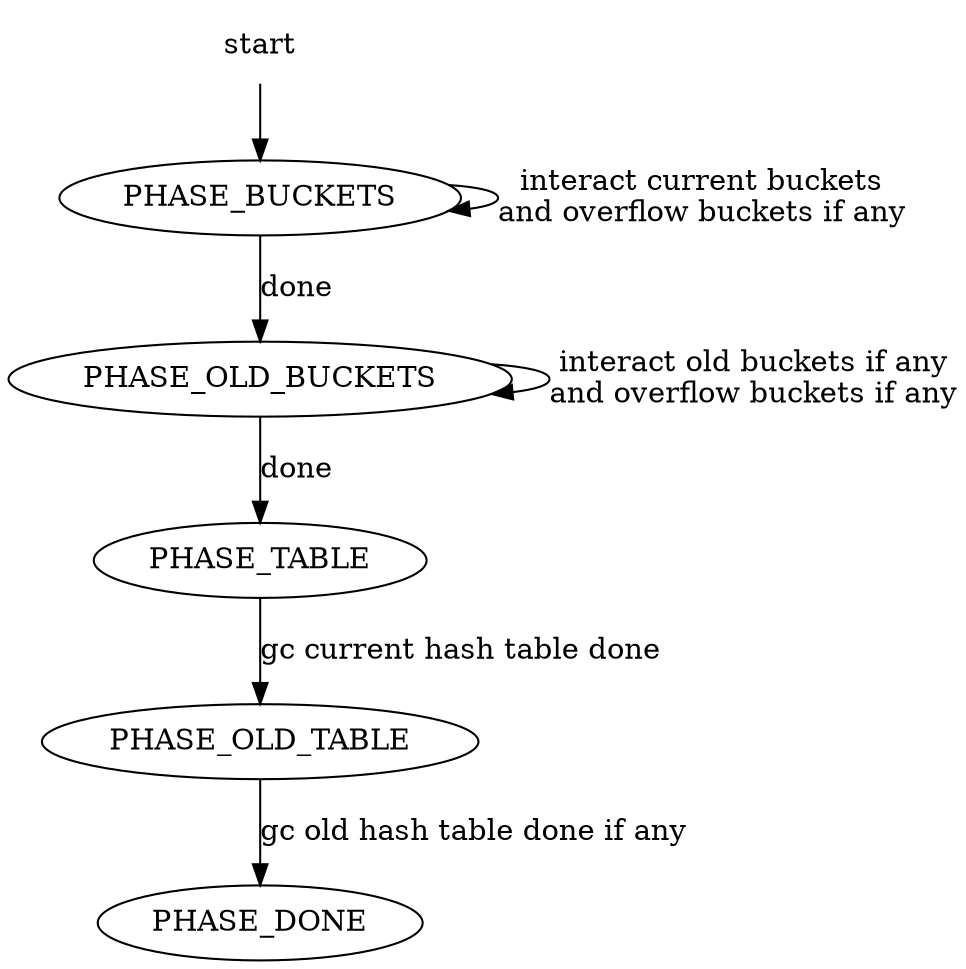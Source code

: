digraph t {
	size = "8.5, 11";
	start [shape = "plaintext", label = "start"];
	start -> PHASE_BUCKETS;
	PHASE_BUCKETS -> PHASE_BUCKETS [label = "interact current buckets\nand overflow buckets if any"];
	PHASE_BUCKETS -> PHASE_OLD_BUCKETS [label = "done"];
	PHASE_OLD_BUCKETS -> PHASE_OLD_BUCKETS [label = "interact old buckets if any\nand overflow buckets if any"];
	PHASE_OLD_BUCKETS -> PHASE_TABLE [label = "done"];
	PHASE_TABLE -> PHASE_OLD_TABLE [label = "gc current hash table done"];
	PHASE_OLD_TABLE -> PHASE_DONE [label = "gc old hash table done if any"];
}
